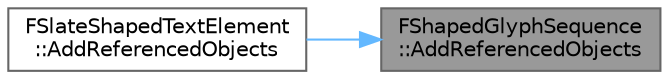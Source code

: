 digraph "FShapedGlyphSequence::AddReferencedObjects"
{
 // INTERACTIVE_SVG=YES
 // LATEX_PDF_SIZE
  bgcolor="transparent";
  edge [fontname=Helvetica,fontsize=10,labelfontname=Helvetica,labelfontsize=10];
  node [fontname=Helvetica,fontsize=10,shape=box,height=0.2,width=0.4];
  rankdir="RL";
  Node1 [id="Node000001",label="FShapedGlyphSequence\l::AddReferencedObjects",height=0.2,width=0.4,color="gray40", fillcolor="grey60", style="filled", fontcolor="black",tooltip=" "];
  Node1 -> Node2 [id="edge1_Node000001_Node000002",dir="back",color="steelblue1",style="solid",tooltip=" "];
  Node2 [id="Node000002",label="FSlateShapedTextElement\l::AddReferencedObjects",height=0.2,width=0.4,color="grey40", fillcolor="white", style="filled",URL="$d7/dbc/structFSlateShapedTextElement.html#adedbd8755cdb09a096524121f11edac5",tooltip=" "];
}
